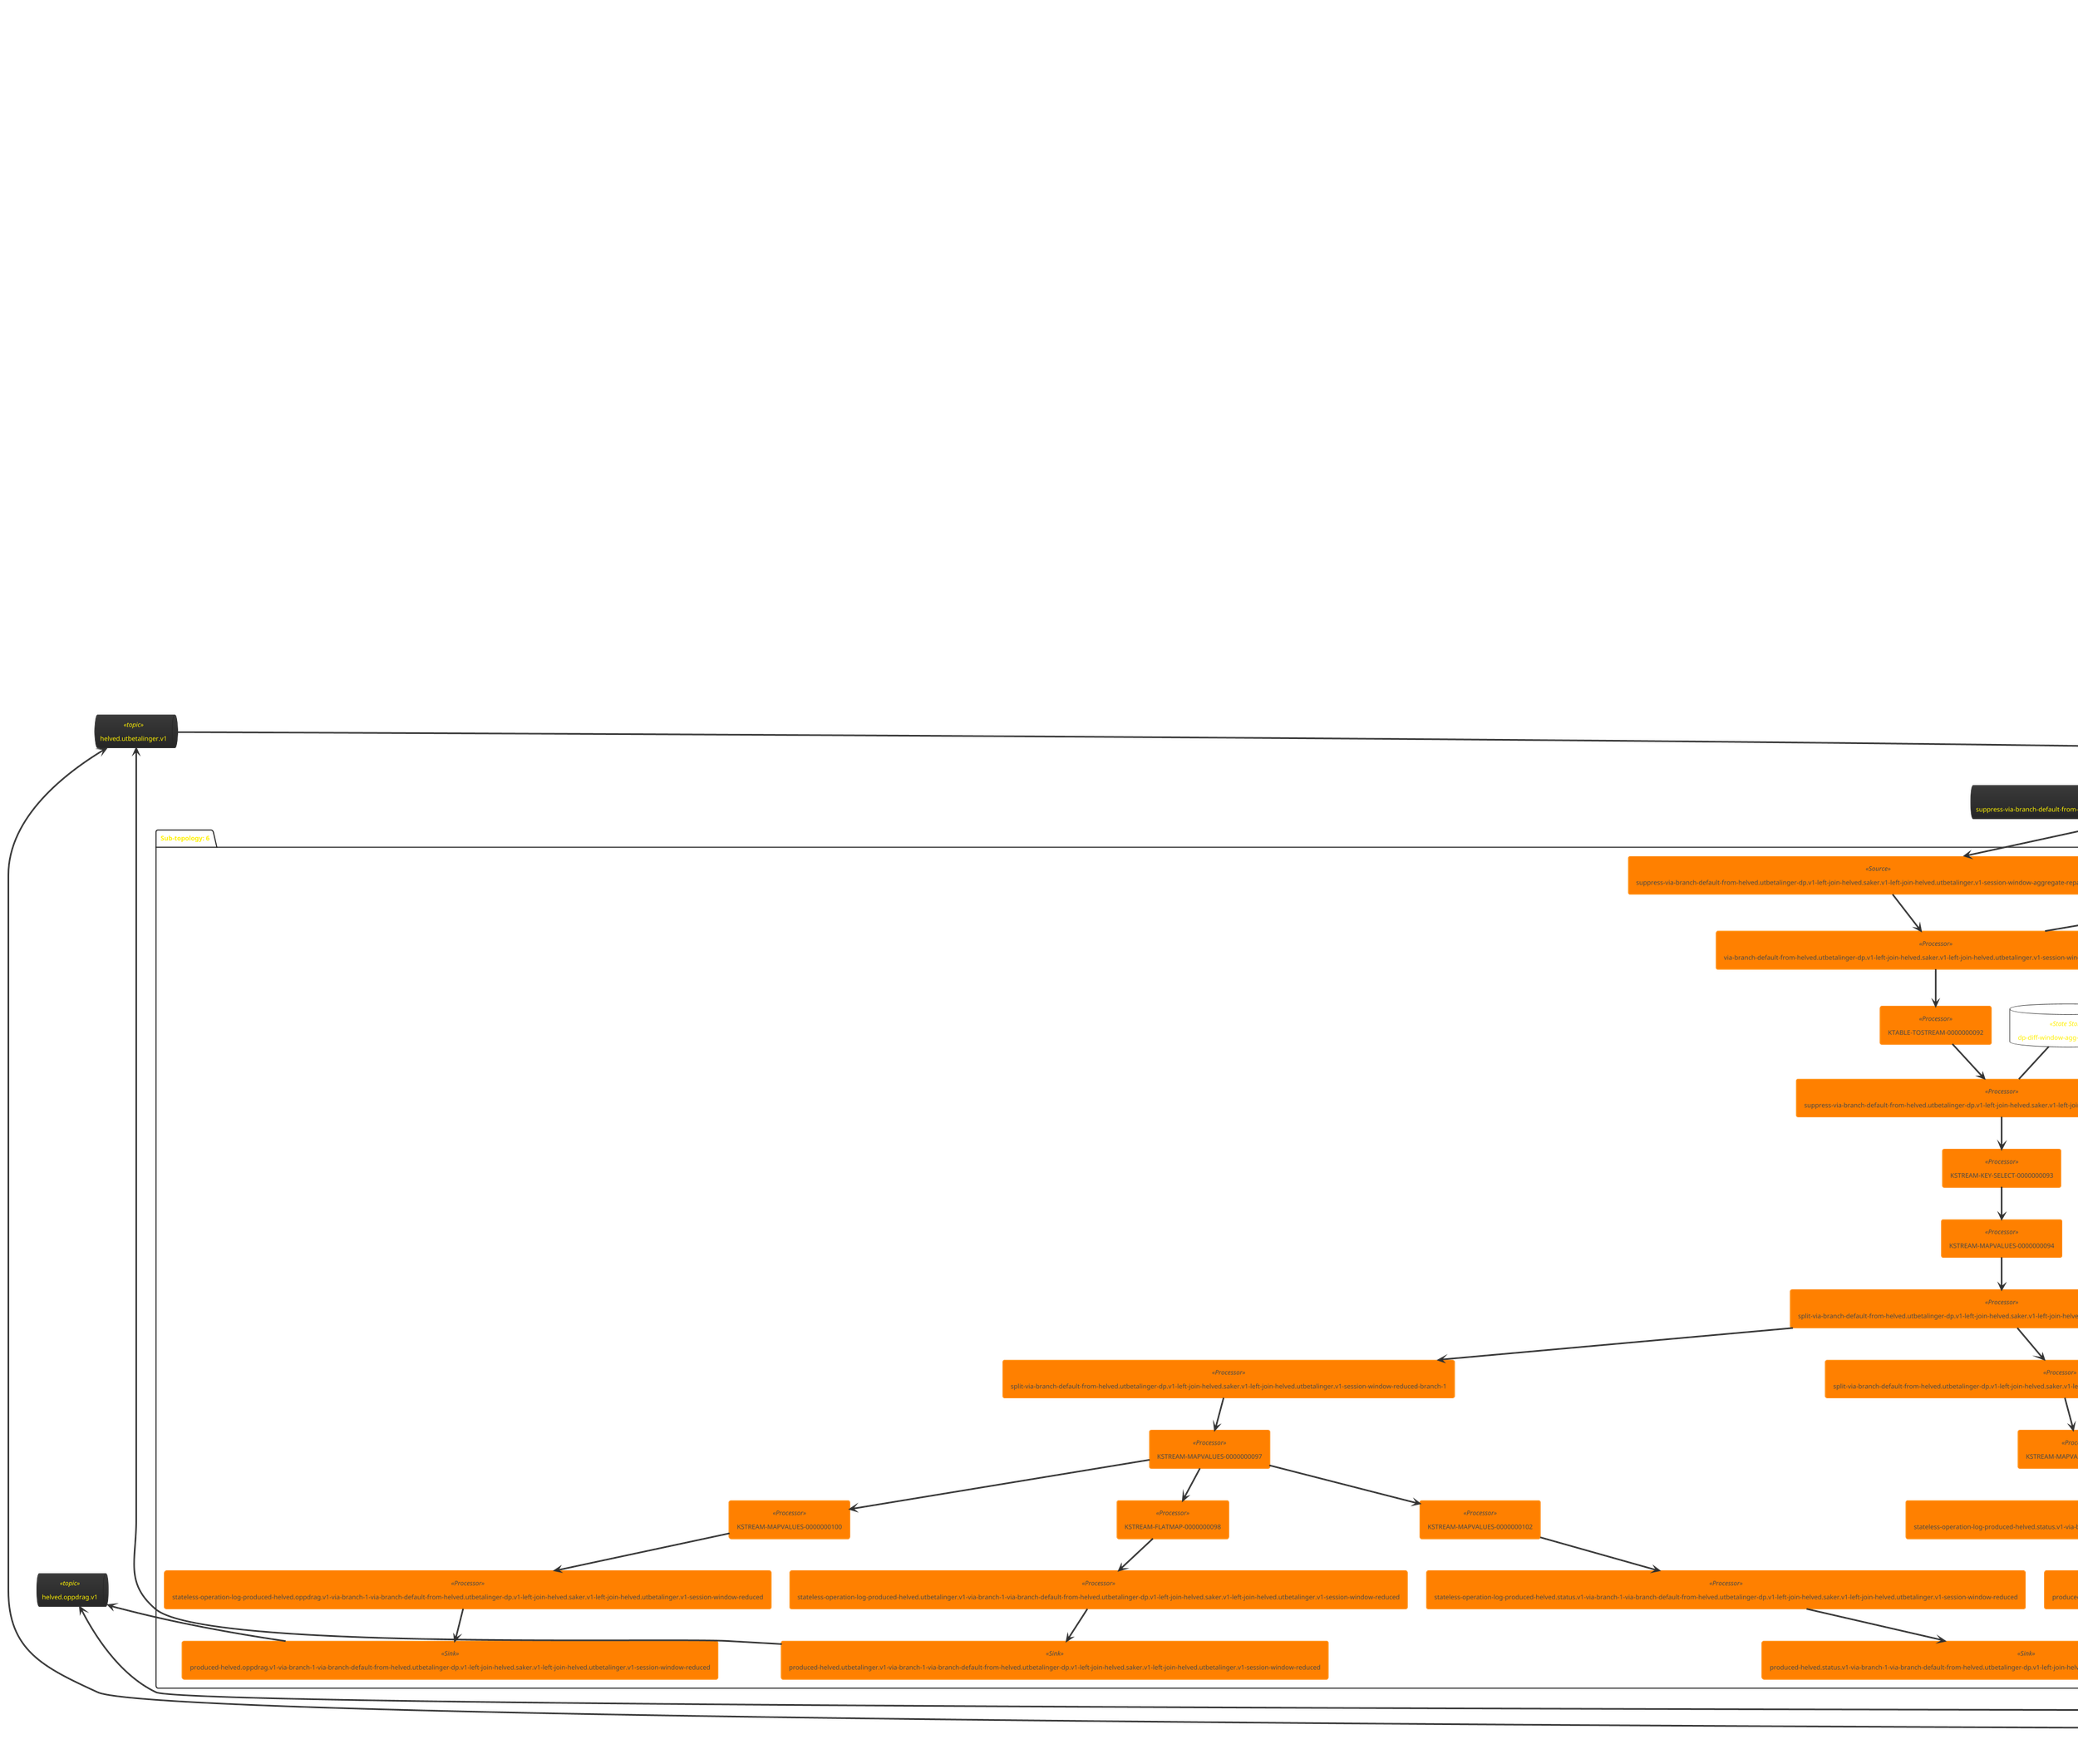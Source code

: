 @startuml
!theme black-knight
queue "consume-helved.utbetalinger.v1-state-store-groupByKey-aggregate-store-repartition" <<topic>> as consume_helved_utbetalinger_v1_state_store_groupByKey_aggregate_store_repartition
queue "helved.oppdrag.v1" <<topic>> as helved_oppdrag_v1
queue "helved.simuleringer.v1" <<topic>> as helved_simuleringer_v1
queue "helved.status.v1" <<topic>> as helved_status_v1
queue "helved.utbetalinger.v1" <<topic>> as helved_utbetalinger_v1
queue "suppress-via-branch-default-from-helved.utbetalinger-dp.v1-left-join-helved.saker.v1-left-join-helved.utbetalinger.v1-session-window-aggregate-repartition" <<topic>> as suppress_via_branch_default_from_helved_utbetalinger_dp_v1_left_join_helved_saker_v1_left_join_helved_utbetalinger_v1_session_window_aggregate_repartition
queue "from-helved.utbetalinger-aap.v1-left-join-helved.saker.v1-left-join-helved.utbetalinger.v1-repartition" <<topic>> as from_helved_utbetalinger_aap_v1_left_join_helved_saker_v1_left_join_helved_utbetalinger_v1_repartition
queue "from-helved.utbetalinger-dp.v1-left-join-helved.saker.v1-left-join-helved.utbetalinger.v1-repartition" <<topic>> as from_helved_utbetalinger_dp_v1_left_join_helved_saker_v1_left_join_helved_utbetalinger_v1_repartition
queue "helved.saker.v1" <<topic>> as helved_saker_v1
queue "from-helved.utbetalinger-aap.v1-left-join-helved.saker.v1-repartition" <<topic>> as from_helved_utbetalinger_aap_v1_left_join_helved_saker_v1_repartition
queue "from-helved.utbetalinger-dp.v1-left-join-helved.saker.v1-repartition" <<topic>> as from_helved_utbetalinger_dp_v1_left_join_helved_saker_v1_repartition
queue "from-helved.utbetalinger-aap.v1-repartition" <<topic>> as from_helved_utbetalinger_aap_v1_repartition
queue "helved.utbetalinger-aap.v1" <<topic>> as helved_utbetalinger_aap_v1
queue "from-helved.utbetalinger-dp.v1-repartition" <<topic>> as from_helved_utbetalinger_dp_v1_repartition
queue "helved.utbetalinger-dp.v1" <<topic>> as helved_utbetalinger_dp_v1
package "Sub-topology: 0" {
	database "helved.utbetalinger.v1-state-store" <<State Store>> as helved_utbetalinger_v1_state_store
	agent "from-helved.utbetalinger-aap.v1-left-join-helved.saker.v1-left-join-helved.utbetalinger.v1-repartition-source" <<Source>> as from_helved_utbetalinger_aap_v1_left_join_helved_saker_v1_left_join_helved_utbetalinger_v1_repartition_source
	agent "from-helved.utbetalinger-aap.v1-left-join-helved.saker.v1-left-join-helved.utbetalinger.v1" <<Processor>> as from_helved_utbetalinger_aap_v1_left_join_helved_saker_v1_left_join_helved_utbetalinger_v1
	agent "split-from-helved.utbetalinger-aap.v1-left-join-helved.saker.v1-left-join-helved.utbetalinger.v1" <<Processor>> as split_from_helved_utbetalinger_aap_v1_left_join_helved_saker_v1_left_join_helved_utbetalinger_v1
	agent "from-helved.utbetalinger-dp.v1-left-join-helved.saker.v1-left-join-helved.utbetalinger.v1-repartition-source" <<Source>> as from_helved_utbetalinger_dp_v1_left_join_helved_saker_v1_left_join_helved_utbetalinger_v1_repartition_source
	agent "from-helved.utbetalinger-dp.v1-left-join-helved.saker.v1-left-join-helved.utbetalinger.v1" <<Processor>> as from_helved_utbetalinger_dp_v1_left_join_helved_saker_v1_left_join_helved_utbetalinger_v1
	agent "split-from-helved.utbetalinger-dp.v1-left-join-helved.saker.v1-left-join-helved.utbetalinger.v1" <<Processor>> as split_from_helved_utbetalinger_dp_v1_left_join_helved_saker_v1_left_join_helved_utbetalinger_v1
	agent "split-from-helved.utbetalinger-aap.v1-left-join-helved.saker.v1-left-join-helved.utbetalinger.v1-branch-default" <<Processor>> as split_from_helved_utbetalinger_aap_v1_left_join_helved_saker_v1_left_join_helved_utbetalinger_v1_branch_default
	agent "KSTREAM-FILTER-0000000042" <<Processor>> as KSTREAM_FILTER_0000000042
	agent "KSTREAM-MAPVALUES-0000000043" <<Processor>> as KSTREAM_MAPVALUES_0000000043
	agent "split-via-branch-default-from-helved.utbetalinger-aap.v1-left-join-helved.saker.v1-left-join-helved.utbetalinger.v1" <<Processor>> as split_via_branch_default_from_helved_utbetalinger_aap_v1_left_join_helved_saker_v1_left_join_helved_utbetalinger_v1
	agent "split-from-helved.utbetalinger-aap.v1-left-join-helved.saker.v1-left-join-helved.utbetalinger.v1-branch-1" <<Processor>> as split_from_helved_utbetalinger_aap_v1_left_join_helved_saker_v1_left_join_helved_utbetalinger_v1_branch_1
	agent "split-from-helved.utbetalinger-dp.v1-left-join-helved.saker.v1-left-join-helved.utbetalinger.v1-branch-1" <<Processor>> as split_from_helved_utbetalinger_dp_v1_left_join_helved_saker_v1_left_join_helved_utbetalinger_v1_branch_1
	agent "KSTREAM-MAPVALUES-0000000031" <<Processor>> as KSTREAM_MAPVALUES_0000000031
	agent "KSTREAM-MAPVALUES-0000000074" <<Processor>> as KSTREAM_MAPVALUES_0000000074
	agent "split-via-branch-1-from-helved.utbetalinger-aap.v1-left-join-helved.saker.v1-left-join-helved.utbetalinger.v1" <<Processor>> as split_via_branch_1_from_helved_utbetalinger_aap_v1_left_join_helved_saker_v1_left_join_helved_utbetalinger_v1
	agent "split-via-branch-1-from-helved.utbetalinger-dp.v1-left-join-helved.saker.v1-left-join-helved.utbetalinger.v1" <<Processor>> as split_via_branch_1_from_helved_utbetalinger_dp_v1_left_join_helved_saker_v1_left_join_helved_utbetalinger_v1
	agent "split-via-branch-default-from-helved.utbetalinger-aap.v1-left-join-helved.saker.v1-left-join-helved.utbetalinger.v1-branch-1" <<Processor>> as split_via_branch_default_from_helved_utbetalinger_aap_v1_left_join_helved_saker_v1_left_join_helved_utbetalinger_v1_branch_1
	agent "KSTREAM-MAPVALUES-0000000046" <<Processor>> as KSTREAM_MAPVALUES_0000000046
	agent "consume-helved.utbetalinger.v1" <<Source>> as consume_helved_utbetalinger_v1
	agent "stateless-operation-log-consume-helved.utbetalinger.v1" <<Processor>> as stateless_operation_log_consume_helved_utbetalinger_v1
	agent "split-via-branch-1-from-helved.utbetalinger-aap.v1-left-join-helved.saker.v1-left-join-helved.utbetalinger.v1-branch-1" <<Processor>> as split_via_branch_1_from_helved_utbetalinger_aap_v1_left_join_helved_saker_v1_left_join_helved_utbetalinger_v1_branch_1
	agent "split-via-branch-1-from-helved.utbetalinger-dp.v1-left-join-helved.saker.v1-left-join-helved.utbetalinger.v1-branch-1" <<Processor>> as split_via_branch_1_from_helved_utbetalinger_dp_v1_left_join_helved_saker_v1_left_join_helved_utbetalinger_v1_branch_1
	agent "stateless-operation-log-produced-helved.utbetalinger.v1" <<Processor>> as stateless_operation_log_produced_helved_utbetalinger_v1
	agent "KSTREAM-MAPVALUES-0000000034" <<Processor>> as KSTREAM_MAPVALUES_0000000034
	agent "KSTREAM-MAPVALUES-0000000077" <<Processor>> as KSTREAM_MAPVALUES_0000000077
	agent "helved.utbetalinger.v1-to-table" <<Processor>> as helved_utbetalinger_v1_to_table
	agent "split-from-helved.utbetalinger-dp.v1-left-join-helved.saker.v1-left-join-helved.utbetalinger.v1-branch-default" <<Processor>> as split_from_helved_utbetalinger_dp_v1_left_join_helved_saker_v1_left_join_helved_utbetalinger_v1_branch_default
	agent "KSTREAM-FILTER-0000000085" <<Processor>> as KSTREAM_FILTER_0000000085
	agent "KTABLE-TOSTREAM-0000000002" <<Processor>> as KTABLE_TOSTREAM_0000000002
	agent "KSTREAM-KEY-SELECT-0000000086" <<Processor>> as KSTREAM_KEY_SELECT_0000000086
	agent "skip-helved.utbetalinger.v1-tombstoneto-stream" <<Processor>> as skip_helved_utbetalinger_v1_tombstoneto_stream
	agent "split-via-branch-1-from-helved.utbetalinger-aap.v1-left-join-helved.saker.v1-left-join-helved.utbetalinger.v1-branch-default" <<Processor>> as split_via_branch_1_from_helved_utbetalinger_aap_v1_left_join_helved_saker_v1_left_join_helved_utbetalinger_v1_branch_default
	agent "split-via-branch-1-from-helved.utbetalinger-dp.v1-left-join-helved.saker.v1-left-join-helved.utbetalinger.v1-branch-default" <<Processor>> as split_via_branch_1_from_helved_utbetalinger_dp_v1_left_join_helved_saker_v1_left_join_helved_utbetalinger_v1_branch_default
	agent "split-via-branch-default-from-helved.utbetalinger-aap.v1-left-join-helved.saker.v1-left-join-helved.utbetalinger.v1-branch-default" <<Processor>> as split_via_branch_default_from_helved_utbetalinger_aap_v1_left_join_helved_saker_v1_left_join_helved_utbetalinger_v1_branch_default
	agent "KSTREAM-KEY-SELECT-0000000004" <<Processor>> as KSTREAM_KEY_SELECT_0000000004
	agent "KSTREAM-MAPVALUES-0000000035" <<Processor>> as KSTREAM_MAPVALUES_0000000035
	agent "KSTREAM-MAPVALUES-0000000039" <<Processor>> as KSTREAM_MAPVALUES_0000000039
	agent "KSTREAM-MAPVALUES-0000000047" <<Processor>> as KSTREAM_MAPVALUES_0000000047
	agent "KSTREAM-MAPVALUES-0000000049" <<Processor>> as KSTREAM_MAPVALUES_0000000049
	agent "KSTREAM-MAPVALUES-0000000051" <<Processor>> as KSTREAM_MAPVALUES_0000000051
	agent "KSTREAM-MAPVALUES-0000000054" <<Processor>> as KSTREAM_MAPVALUES_0000000054
	agent "KSTREAM-MAPVALUES-0000000078" <<Processor>> as KSTREAM_MAPVALUES_0000000078
	agent "KSTREAM-MAPVALUES-0000000082" <<Processor>> as KSTREAM_MAPVALUES_0000000082
	agent "KSTREAM-MAPVALUES-0000000087" <<Processor>> as KSTREAM_MAPVALUES_0000000087
	agent "consume-helved.utbetalinger.v1-state-store-groupByKey-aggregate-store-repartition-filter" <<Processor>> as consume_helved_utbetalinger_v1_state_store_groupByKey_aggregate_store_repartition_filter
	agent "stateless-operation-log-produced-helved.oppdrag.v1-via-branch-1-via-branch-default-from-helved.utbetalinger-aap.v1-left-join-helved.saker.v1-left-join-helved.utbetalinger.v1" <<Processor>> as stateless_operation_log_produced_helved_oppdrag_v1_via_branch_1_via_branch_default_from_helved_utbetalinger_aap_v1_left_join_helved_saker_v1_left_join_helved_utbetalinger_v1
	agent "stateless-operation-log-produced-helved.simuleringer.v1-via-branch-1-via-branch-1-from-helved.utbetalinger-aap.v1-left-join-helved.saker.v1-left-join-helved.utbetalinger.v1" <<Processor>> as stateless_operation_log_produced_helved_simuleringer_v1_via_branch_1_via_branch_1_from_helved_utbetalinger_aap_v1_left_join_helved_saker_v1_left_join_helved_utbetalinger_v1
	agent "stateless-operation-log-produced-helved.simuleringer.v1-via-branch-1-via-branch-1-from-helved.utbetalinger-dp.v1-left-join-helved.saker.v1-left-join-helved.utbetalinger.v1" <<Processor>> as stateless_operation_log_produced_helved_simuleringer_v1_via_branch_1_via_branch_1_from_helved_utbetalinger_dp_v1_left_join_helved_saker_v1_left_join_helved_utbetalinger_v1
	agent "stateless-operation-log-produced-helved.status.v1-via-branch-1-via-branch-1-from-helved.utbetalinger-aap.v1-left-join-helved.saker.v1-left-join-helved.utbetalinger.v1" <<Processor>> as stateless_operation_log_produced_helved_status_v1_via_branch_1_via_branch_1_from_helved_utbetalinger_aap_v1_left_join_helved_saker_v1_left_join_helved_utbetalinger_v1
	agent "stateless-operation-log-produced-helved.status.v1-via-branch-1-via-branch-1-from-helved.utbetalinger-dp.v1-left-join-helved.saker.v1-left-join-helved.utbetalinger.v1" <<Processor>> as stateless_operation_log_produced_helved_status_v1_via_branch_1_via_branch_1_from_helved_utbetalinger_dp_v1_left_join_helved_saker_v1_left_join_helved_utbetalinger_v1
	agent "stateless-operation-log-produced-helved.status.v1-via-branch-1-via-branch-default-from-helved.utbetalinger-aap.v1-left-join-helved.saker.v1-left-join-helved.utbetalinger.v1" <<Processor>> as stateless_operation_log_produced_helved_status_v1_via_branch_1_via_branch_default_from_helved_utbetalinger_aap_v1_left_join_helved_saker_v1_left_join_helved_utbetalinger_v1
	agent "stateless-operation-log-produced-helved.status.v1-via-branch-default-via-branch-1-from-helved.utbetalinger-aap.v1-left-join-helved.saker.v1-left-join-helved.utbetalinger.v1" <<Processor>> as stateless_operation_log_produced_helved_status_v1_via_branch_default_via_branch_1_from_helved_utbetalinger_aap_v1_left_join_helved_saker_v1_left_join_helved_utbetalinger_v1
	agent "stateless-operation-log-produced-helved.status.v1-via-branch-default-via-branch-1-from-helved.utbetalinger-dp.v1-left-join-helved.saker.v1-left-join-helved.utbetalinger.v1" <<Processor>> as stateless_operation_log_produced_helved_status_v1_via_branch_default_via_branch_1_from_helved_utbetalinger_dp_v1_left_join_helved_saker_v1_left_join_helved_utbetalinger_v1
	agent "stateless-operation-log-produced-helved.status.v1-via-branch-default-via-branch-default-from-helved.utbetalinger-aap.v1-left-join-helved.saker.v1-left-join-helved.utbetalinger.v1" <<Processor>> as stateless_operation_log_produced_helved_status_v1_via_branch_default_via_branch_default_from_helved_utbetalinger_aap_v1_left_join_helved_saker_v1_left_join_helved_utbetalinger_v1
	agent "stateless-operation-log-produced-helved.utbetalinger.v1-via-branch-1-via-branch-default-from-helved.utbetalinger-aap.v1-left-join-helved.saker.v1-left-join-helved.utbetalinger.v1" <<Processor>> as stateless_operation_log_produced_helved_utbetalinger_v1_via_branch_1_via_branch_default_from_helved_utbetalinger_aap_v1_left_join_helved_saker_v1_left_join_helved_utbetalinger_v1
	agent "suppress-via-branch-default-from-helved.utbetalinger-dp.v1-left-join-helved.saker.v1-left-join-helved.utbetalinger.v1-session-window-aggregate-repartition-filter" <<Processor>> as suppress_via_branch_default_from_helved_utbetalinger_dp_v1_left_join_helved_saker_v1_left_join_helved_utbetalinger_v1_session_window_aggregate_repartition_filter
	agent "consume-helved.utbetalinger.v1-state-store-groupByKey-aggregate-store-repartition-sink" <<Sink>> as consume_helved_utbetalinger_v1_state_store_groupByKey_aggregate_store_repartition_sink
	agent "produced-helved.oppdrag.v1-via-branch-1-via-branch-default-from-helved.utbetalinger-aap.v1-left-join-helved.saker.v1-left-join-helved.utbetalinger.v1" <<Sink>> as produced_helved_oppdrag_v1_via_branch_1_via_branch_default_from_helved_utbetalinger_aap_v1_left_join_helved_saker_v1_left_join_helved_utbetalinger_v1
	agent "produced-helved.simuleringer.v1-via-branch-1-via-branch-1-from-helved.utbetalinger-aap.v1-left-join-helved.saker.v1-left-join-helved.utbetalinger.v1" <<Sink>> as produced_helved_simuleringer_v1_via_branch_1_via_branch_1_from_helved_utbetalinger_aap_v1_left_join_helved_saker_v1_left_join_helved_utbetalinger_v1
	agent "produced-helved.simuleringer.v1-via-branch-1-via-branch-1-from-helved.utbetalinger-dp.v1-left-join-helved.saker.v1-left-join-helved.utbetalinger.v1" <<Sink>> as produced_helved_simuleringer_v1_via_branch_1_via_branch_1_from_helved_utbetalinger_dp_v1_left_join_helved_saker_v1_left_join_helved_utbetalinger_v1
	agent "produced-helved.status.v1-via-branch-1-via-branch-1-from-helved.utbetalinger-aap.v1-left-join-helved.saker.v1-left-join-helved.utbetalinger.v1" <<Sink>> as produced_helved_status_v1_via_branch_1_via_branch_1_from_helved_utbetalinger_aap_v1_left_join_helved_saker_v1_left_join_helved_utbetalinger_v1
	agent "produced-helved.status.v1-via-branch-1-via-branch-1-from-helved.utbetalinger-dp.v1-left-join-helved.saker.v1-left-join-helved.utbetalinger.v1" <<Sink>> as produced_helved_status_v1_via_branch_1_via_branch_1_from_helved_utbetalinger_dp_v1_left_join_helved_saker_v1_left_join_helved_utbetalinger_v1
	agent "produced-helved.status.v1-via-branch-1-via-branch-default-from-helved.utbetalinger-aap.v1-left-join-helved.saker.v1-left-join-helved.utbetalinger.v1" <<Sink>> as produced_helved_status_v1_via_branch_1_via_branch_default_from_helved_utbetalinger_aap_v1_left_join_helved_saker_v1_left_join_helved_utbetalinger_v1
	agent "produced-helved.status.v1-via-branch-default-via-branch-1-from-helved.utbetalinger-aap.v1-left-join-helved.saker.v1-left-join-helved.utbetalinger.v1" <<Sink>> as produced_helved_status_v1_via_branch_default_via_branch_1_from_helved_utbetalinger_aap_v1_left_join_helved_saker_v1_left_join_helved_utbetalinger_v1
	agent "produced-helved.status.v1-via-branch-default-via-branch-1-from-helved.utbetalinger-dp.v1-left-join-helved.saker.v1-left-join-helved.utbetalinger.v1" <<Sink>> as produced_helved_status_v1_via_branch_default_via_branch_1_from_helved_utbetalinger_dp_v1_left_join_helved_saker_v1_left_join_helved_utbetalinger_v1
	agent "produced-helved.status.v1-via-branch-default-via-branch-default-from-helved.utbetalinger-aap.v1-left-join-helved.saker.v1-left-join-helved.utbetalinger.v1" <<Sink>> as produced_helved_status_v1_via_branch_default_via_branch_default_from_helved_utbetalinger_aap_v1_left_join_helved_saker_v1_left_join_helved_utbetalinger_v1
	agent "produced-helved.utbetalinger.v1-via-branch-1-via-branch-default-from-helved.utbetalinger-aap.v1-left-join-helved.saker.v1-left-join-helved.utbetalinger.v1" <<Sink>> as produced_helved_utbetalinger_v1_via_branch_1_via_branch_default_from_helved_utbetalinger_aap_v1_left_join_helved_saker_v1_left_join_helved_utbetalinger_v1
	agent "suppress-via-branch-default-from-helved.utbetalinger-dp.v1-left-join-helved.saker.v1-left-join-helved.utbetalinger.v1-session-window-aggregate-repartition-sink" <<Sink>> as suppress_via_branch_default_from_helved_utbetalinger_dp_v1_left_join_helved_saker_v1_left_join_helved_utbetalinger_v1_session_window_aggregate_repartition_sink
	from_helved_utbetalinger_aap_v1_left_join_helved_saker_v1_left_join_helved_utbetalinger_v1_repartition --> from_helved_utbetalinger_aap_v1_left_join_helved_saker_v1_left_join_helved_utbetalinger_v1_repartition_source
	helved_utbetalinger_v1_state_store -- from_helved_utbetalinger_aap_v1_left_join_helved_saker_v1_left_join_helved_utbetalinger_v1
	from_helved_utbetalinger_dp_v1_left_join_helved_saker_v1_left_join_helved_utbetalinger_v1_repartition --> from_helved_utbetalinger_dp_v1_left_join_helved_saker_v1_left_join_helved_utbetalinger_v1_repartition_source
	helved_utbetalinger_v1_state_store -- from_helved_utbetalinger_dp_v1_left_join_helved_saker_v1_left_join_helved_utbetalinger_v1
	helved_utbetalinger_v1 --> consume_helved_utbetalinger_v1
	helved_utbetalinger_v1_state_store -- helved_utbetalinger_v1_to_table
	consume_helved_utbetalinger_v1_state_store_groupByKey_aggregate_store_repartition <-- consume_helved_utbetalinger_v1_state_store_groupByKey_aggregate_store_repartition_sink
	helved_oppdrag_v1 <-- produced_helved_oppdrag_v1_via_branch_1_via_branch_default_from_helved_utbetalinger_aap_v1_left_join_helved_saker_v1_left_join_helved_utbetalinger_v1
	helved_simuleringer_v1 <-- produced_helved_simuleringer_v1_via_branch_1_via_branch_1_from_helved_utbetalinger_aap_v1_left_join_helved_saker_v1_left_join_helved_utbetalinger_v1
	helved_simuleringer_v1 <-- produced_helved_simuleringer_v1_via_branch_1_via_branch_1_from_helved_utbetalinger_dp_v1_left_join_helved_saker_v1_left_join_helved_utbetalinger_v1
	helved_status_v1 <-- produced_helved_status_v1_via_branch_1_via_branch_1_from_helved_utbetalinger_aap_v1_left_join_helved_saker_v1_left_join_helved_utbetalinger_v1
	helved_status_v1 <-- produced_helved_status_v1_via_branch_1_via_branch_1_from_helved_utbetalinger_dp_v1_left_join_helved_saker_v1_left_join_helved_utbetalinger_v1
	helved_status_v1 <-- produced_helved_status_v1_via_branch_1_via_branch_default_from_helved_utbetalinger_aap_v1_left_join_helved_saker_v1_left_join_helved_utbetalinger_v1
	helved_status_v1 <-- produced_helved_status_v1_via_branch_default_via_branch_1_from_helved_utbetalinger_aap_v1_left_join_helved_saker_v1_left_join_helved_utbetalinger_v1
	helved_status_v1 <-- produced_helved_status_v1_via_branch_default_via_branch_1_from_helved_utbetalinger_dp_v1_left_join_helved_saker_v1_left_join_helved_utbetalinger_v1
	helved_status_v1 <-- produced_helved_status_v1_via_branch_default_via_branch_default_from_helved_utbetalinger_aap_v1_left_join_helved_saker_v1_left_join_helved_utbetalinger_v1
	helved_utbetalinger_v1 <-- produced_helved_utbetalinger_v1_via_branch_1_via_branch_default_from_helved_utbetalinger_aap_v1_left_join_helved_saker_v1_left_join_helved_utbetalinger_v1
	suppress_via_branch_default_from_helved_utbetalinger_dp_v1_left_join_helved_saker_v1_left_join_helved_utbetalinger_v1_session_window_aggregate_repartition <-- suppress_via_branch_default_from_helved_utbetalinger_dp_v1_left_join_helved_saker_v1_left_join_helved_utbetalinger_v1_session_window_aggregate_repartition_sink
	from_helved_utbetalinger_aap_v1_left_join_helved_saker_v1_left_join_helved_utbetalinger_v1_repartition_source --> from_helved_utbetalinger_aap_v1_left_join_helved_saker_v1_left_join_helved_utbetalinger_v1
	from_helved_utbetalinger_aap_v1_left_join_helved_saker_v1_left_join_helved_utbetalinger_v1 --> split_from_helved_utbetalinger_aap_v1_left_join_helved_saker_v1_left_join_helved_utbetalinger_v1
	split_from_helved_utbetalinger_aap_v1_left_join_helved_saker_v1_left_join_helved_utbetalinger_v1 --> split_from_helved_utbetalinger_aap_v1_left_join_helved_saker_v1_left_join_helved_utbetalinger_v1_branch_1
	split_from_helved_utbetalinger_aap_v1_left_join_helved_saker_v1_left_join_helved_utbetalinger_v1 --> split_from_helved_utbetalinger_aap_v1_left_join_helved_saker_v1_left_join_helved_utbetalinger_v1_branch_default
	from_helved_utbetalinger_dp_v1_left_join_helved_saker_v1_left_join_helved_utbetalinger_v1_repartition_source --> from_helved_utbetalinger_dp_v1_left_join_helved_saker_v1_left_join_helved_utbetalinger_v1
	from_helved_utbetalinger_dp_v1_left_join_helved_saker_v1_left_join_helved_utbetalinger_v1 --> split_from_helved_utbetalinger_dp_v1_left_join_helved_saker_v1_left_join_helved_utbetalinger_v1
	split_from_helved_utbetalinger_dp_v1_left_join_helved_saker_v1_left_join_helved_utbetalinger_v1 --> split_from_helved_utbetalinger_dp_v1_left_join_helved_saker_v1_left_join_helved_utbetalinger_v1_branch_1
	split_from_helved_utbetalinger_dp_v1_left_join_helved_saker_v1_left_join_helved_utbetalinger_v1 --> split_from_helved_utbetalinger_dp_v1_left_join_helved_saker_v1_left_join_helved_utbetalinger_v1_branch_default
	split_from_helved_utbetalinger_aap_v1_left_join_helved_saker_v1_left_join_helved_utbetalinger_v1_branch_default --> KSTREAM_FILTER_0000000042
	KSTREAM_FILTER_0000000042 --> KSTREAM_MAPVALUES_0000000043
	KSTREAM_MAPVALUES_0000000043 --> split_via_branch_default_from_helved_utbetalinger_aap_v1_left_join_helved_saker_v1_left_join_helved_utbetalinger_v1
	split_via_branch_default_from_helved_utbetalinger_aap_v1_left_join_helved_saker_v1_left_join_helved_utbetalinger_v1 --> split_via_branch_default_from_helved_utbetalinger_aap_v1_left_join_helved_saker_v1_left_join_helved_utbetalinger_v1_branch_1
	split_via_branch_default_from_helved_utbetalinger_aap_v1_left_join_helved_saker_v1_left_join_helved_utbetalinger_v1 --> split_via_branch_default_from_helved_utbetalinger_aap_v1_left_join_helved_saker_v1_left_join_helved_utbetalinger_v1_branch_default
	split_from_helved_utbetalinger_aap_v1_left_join_helved_saker_v1_left_join_helved_utbetalinger_v1_branch_1 --> KSTREAM_MAPVALUES_0000000031
	split_from_helved_utbetalinger_dp_v1_left_join_helved_saker_v1_left_join_helved_utbetalinger_v1_branch_1 --> KSTREAM_MAPVALUES_0000000074
	KSTREAM_MAPVALUES_0000000031 --> split_via_branch_1_from_helved_utbetalinger_aap_v1_left_join_helved_saker_v1_left_join_helved_utbetalinger_v1
	KSTREAM_MAPVALUES_0000000074 --> split_via_branch_1_from_helved_utbetalinger_dp_v1_left_join_helved_saker_v1_left_join_helved_utbetalinger_v1
	split_via_branch_1_from_helved_utbetalinger_aap_v1_left_join_helved_saker_v1_left_join_helved_utbetalinger_v1 --> split_via_branch_1_from_helved_utbetalinger_aap_v1_left_join_helved_saker_v1_left_join_helved_utbetalinger_v1_branch_1
	split_via_branch_1_from_helved_utbetalinger_aap_v1_left_join_helved_saker_v1_left_join_helved_utbetalinger_v1 --> split_via_branch_1_from_helved_utbetalinger_aap_v1_left_join_helved_saker_v1_left_join_helved_utbetalinger_v1_branch_default
	split_via_branch_1_from_helved_utbetalinger_dp_v1_left_join_helved_saker_v1_left_join_helved_utbetalinger_v1 --> split_via_branch_1_from_helved_utbetalinger_dp_v1_left_join_helved_saker_v1_left_join_helved_utbetalinger_v1_branch_1
	split_via_branch_1_from_helved_utbetalinger_dp_v1_left_join_helved_saker_v1_left_join_helved_utbetalinger_v1 --> split_via_branch_1_from_helved_utbetalinger_dp_v1_left_join_helved_saker_v1_left_join_helved_utbetalinger_v1_branch_default
	split_via_branch_default_from_helved_utbetalinger_aap_v1_left_join_helved_saker_v1_left_join_helved_utbetalinger_v1_branch_1 --> KSTREAM_MAPVALUES_0000000046
	KSTREAM_MAPVALUES_0000000046 --> KSTREAM_MAPVALUES_0000000047
	KSTREAM_MAPVALUES_0000000046 --> KSTREAM_MAPVALUES_0000000049
	KSTREAM_MAPVALUES_0000000046 --> KSTREAM_MAPVALUES_0000000051
	consume_helved_utbetalinger_v1 --> stateless_operation_log_consume_helved_utbetalinger_v1
	stateless_operation_log_consume_helved_utbetalinger_v1 --> stateless_operation_log_produced_helved_utbetalinger_v1
	split_via_branch_1_from_helved_utbetalinger_aap_v1_left_join_helved_saker_v1_left_join_helved_utbetalinger_v1_branch_1 --> KSTREAM_MAPVALUES_0000000034
	split_via_branch_1_from_helved_utbetalinger_dp_v1_left_join_helved_saker_v1_left_join_helved_utbetalinger_v1_branch_1 --> KSTREAM_MAPVALUES_0000000077
	stateless_operation_log_produced_helved_utbetalinger_v1 --> helved_utbetalinger_v1_to_table
	KSTREAM_MAPVALUES_0000000034 --> KSTREAM_MAPVALUES_0000000035
	KSTREAM_MAPVALUES_0000000034 --> stateless_operation_log_produced_helved_simuleringer_v1_via_branch_1_via_branch_1_from_helved_utbetalinger_aap_v1_left_join_helved_saker_v1_left_join_helved_utbetalinger_v1
	KSTREAM_MAPVALUES_0000000077 --> stateless_operation_log_produced_helved_simuleringer_v1_via_branch_1_via_branch_1_from_helved_utbetalinger_dp_v1_left_join_helved_saker_v1_left_join_helved_utbetalinger_v1
	KSTREAM_MAPVALUES_0000000077 --> KSTREAM_MAPVALUES_0000000078
	helved_utbetalinger_v1_to_table --> KTABLE_TOSTREAM_0000000002
	split_from_helved_utbetalinger_dp_v1_left_join_helved_saker_v1_left_join_helved_utbetalinger_v1_branch_default --> KSTREAM_FILTER_0000000085
	KSTREAM_FILTER_0000000085 --> KSTREAM_KEY_SELECT_0000000086
	KTABLE_TOSTREAM_0000000002 --> skip_helved_utbetalinger_v1_tombstoneto_stream
	KSTREAM_KEY_SELECT_0000000086 --> KSTREAM_MAPVALUES_0000000087
	skip_helved_utbetalinger_v1_tombstoneto_stream --> KSTREAM_KEY_SELECT_0000000004
	split_via_branch_1_from_helved_utbetalinger_aap_v1_left_join_helved_saker_v1_left_join_helved_utbetalinger_v1_branch_default --> KSTREAM_MAPVALUES_0000000039
	split_via_branch_1_from_helved_utbetalinger_dp_v1_left_join_helved_saker_v1_left_join_helved_utbetalinger_v1_branch_default --> KSTREAM_MAPVALUES_0000000082
	split_via_branch_default_from_helved_utbetalinger_aap_v1_left_join_helved_saker_v1_left_join_helved_utbetalinger_v1_branch_default --> KSTREAM_MAPVALUES_0000000054
	KSTREAM_KEY_SELECT_0000000004 --> consume_helved_utbetalinger_v1_state_store_groupByKey_aggregate_store_repartition_filter
	KSTREAM_MAPVALUES_0000000035 --> stateless_operation_log_produced_helved_status_v1_via_branch_1_via_branch_1_from_helved_utbetalinger_aap_v1_left_join_helved_saker_v1_left_join_helved_utbetalinger_v1
	KSTREAM_MAPVALUES_0000000039 --> stateless_operation_log_produced_helved_status_v1_via_branch_default_via_branch_1_from_helved_utbetalinger_aap_v1_left_join_helved_saker_v1_left_join_helved_utbetalinger_v1
	KSTREAM_MAPVALUES_0000000047 --> stateless_operation_log_produced_helved_utbetalinger_v1_via_branch_1_via_branch_default_from_helved_utbetalinger_aap_v1_left_join_helved_saker_v1_left_join_helved_utbetalinger_v1
	KSTREAM_MAPVALUES_0000000049 --> stateless_operation_log_produced_helved_oppdrag_v1_via_branch_1_via_branch_default_from_helved_utbetalinger_aap_v1_left_join_helved_saker_v1_left_join_helved_utbetalinger_v1
	KSTREAM_MAPVALUES_0000000051 --> stateless_operation_log_produced_helved_status_v1_via_branch_1_via_branch_default_from_helved_utbetalinger_aap_v1_left_join_helved_saker_v1_left_join_helved_utbetalinger_v1
	KSTREAM_MAPVALUES_0000000054 --> stateless_operation_log_produced_helved_status_v1_via_branch_default_via_branch_default_from_helved_utbetalinger_aap_v1_left_join_helved_saker_v1_left_join_helved_utbetalinger_v1
	KSTREAM_MAPVALUES_0000000078 --> stateless_operation_log_produced_helved_status_v1_via_branch_1_via_branch_1_from_helved_utbetalinger_dp_v1_left_join_helved_saker_v1_left_join_helved_utbetalinger_v1
	KSTREAM_MAPVALUES_0000000082 --> stateless_operation_log_produced_helved_status_v1_via_branch_default_via_branch_1_from_helved_utbetalinger_dp_v1_left_join_helved_saker_v1_left_join_helved_utbetalinger_v1
	KSTREAM_MAPVALUES_0000000087 --> suppress_via_branch_default_from_helved_utbetalinger_dp_v1_left_join_helved_saker_v1_left_join_helved_utbetalinger_v1_session_window_aggregate_repartition_filter
	consume_helved_utbetalinger_v1_state_store_groupByKey_aggregate_store_repartition_filter --> consume_helved_utbetalinger_v1_state_store_groupByKey_aggregate_store_repartition_sink
	stateless_operation_log_produced_helved_oppdrag_v1_via_branch_1_via_branch_default_from_helved_utbetalinger_aap_v1_left_join_helved_saker_v1_left_join_helved_utbetalinger_v1 --> produced_helved_oppdrag_v1_via_branch_1_via_branch_default_from_helved_utbetalinger_aap_v1_left_join_helved_saker_v1_left_join_helved_utbetalinger_v1
	stateless_operation_log_produced_helved_simuleringer_v1_via_branch_1_via_branch_1_from_helved_utbetalinger_aap_v1_left_join_helved_saker_v1_left_join_helved_utbetalinger_v1 --> produced_helved_simuleringer_v1_via_branch_1_via_branch_1_from_helved_utbetalinger_aap_v1_left_join_helved_saker_v1_left_join_helved_utbetalinger_v1
	stateless_operation_log_produced_helved_simuleringer_v1_via_branch_1_via_branch_1_from_helved_utbetalinger_dp_v1_left_join_helved_saker_v1_left_join_helved_utbetalinger_v1 --> produced_helved_simuleringer_v1_via_branch_1_via_branch_1_from_helved_utbetalinger_dp_v1_left_join_helved_saker_v1_left_join_helved_utbetalinger_v1
	stateless_operation_log_produced_helved_status_v1_via_branch_1_via_branch_1_from_helved_utbetalinger_aap_v1_left_join_helved_saker_v1_left_join_helved_utbetalinger_v1 --> produced_helved_status_v1_via_branch_1_via_branch_1_from_helved_utbetalinger_aap_v1_left_join_helved_saker_v1_left_join_helved_utbetalinger_v1
	stateless_operation_log_produced_helved_status_v1_via_branch_1_via_branch_1_from_helved_utbetalinger_dp_v1_left_join_helved_saker_v1_left_join_helved_utbetalinger_v1 --> produced_helved_status_v1_via_branch_1_via_branch_1_from_helved_utbetalinger_dp_v1_left_join_helved_saker_v1_left_join_helved_utbetalinger_v1
	stateless_operation_log_produced_helved_status_v1_via_branch_1_via_branch_default_from_helved_utbetalinger_aap_v1_left_join_helved_saker_v1_left_join_helved_utbetalinger_v1 --> produced_helved_status_v1_via_branch_1_via_branch_default_from_helved_utbetalinger_aap_v1_left_join_helved_saker_v1_left_join_helved_utbetalinger_v1
	stateless_operation_log_produced_helved_status_v1_via_branch_default_via_branch_1_from_helved_utbetalinger_aap_v1_left_join_helved_saker_v1_left_join_helved_utbetalinger_v1 --> produced_helved_status_v1_via_branch_default_via_branch_1_from_helved_utbetalinger_aap_v1_left_join_helved_saker_v1_left_join_helved_utbetalinger_v1
	stateless_operation_log_produced_helved_status_v1_via_branch_default_via_branch_1_from_helved_utbetalinger_dp_v1_left_join_helved_saker_v1_left_join_helved_utbetalinger_v1 --> produced_helved_status_v1_via_branch_default_via_branch_1_from_helved_utbetalinger_dp_v1_left_join_helved_saker_v1_left_join_helved_utbetalinger_v1
	stateless_operation_log_produced_helved_status_v1_via_branch_default_via_branch_default_from_helved_utbetalinger_aap_v1_left_join_helved_saker_v1_left_join_helved_utbetalinger_v1 --> produced_helved_status_v1_via_branch_default_via_branch_default_from_helved_utbetalinger_aap_v1_left_join_helved_saker_v1_left_join_helved_utbetalinger_v1
	stateless_operation_log_produced_helved_utbetalinger_v1_via_branch_1_via_branch_default_from_helved_utbetalinger_aap_v1_left_join_helved_saker_v1_left_join_helved_utbetalinger_v1 --> produced_helved_utbetalinger_v1_via_branch_1_via_branch_default_from_helved_utbetalinger_aap_v1_left_join_helved_saker_v1_left_join_helved_utbetalinger_v1
	suppress_via_branch_default_from_helved_utbetalinger_dp_v1_left_join_helved_saker_v1_left_join_helved_utbetalinger_v1_session_window_aggregate_repartition_filter --> suppress_via_branch_default_from_helved_utbetalinger_dp_v1_left_join_helved_saker_v1_left_join_helved_utbetalinger_v1_session_window_aggregate_repartition_sink
}
package "Sub-topology: 1" {
	database "consume-helved.utbetalinger.v1-state-store-groupByKey-aggregate-store" <<State Store>> as consume_helved_utbetalinger_v1_state_store_groupByKey_aggregate_store
	agent "consume-helved.utbetalinger.v1-state-store-groupByKey-aggregate-store-repartition-source" <<Source>> as consume_helved_utbetalinger_v1_state_store_groupByKey_aggregate_store_repartition_source
	agent "from-helved.utbetalinger-aap.v1-left-join-helved.saker.v1-repartition-source" <<Source>> as from_helved_utbetalinger_aap_v1_left_join_helved_saker_v1_repartition_source
	agent "KSTREAM-AGGREGATE-0000000005" <<Processor>> as KSTREAM_AGGREGATE_0000000005
	agent "from-helved.utbetalinger-aap.v1-left-join-helved.saker.v1" <<Processor>> as from_helved_utbetalinger_aap_v1_left_join_helved_saker_v1
	agent "from-helved.utbetalinger-dp.v1-left-join-helved.saker.v1-repartition-source" <<Source>> as from_helved_utbetalinger_dp_v1_left_join_helved_saker_v1_repartition_source
	agent "KSTREAM-MAPVALUES-0000000023" <<Processor>> as KSTREAM_MAPVALUES_0000000023
	agent "KTABLE-TOSTREAM-0000000009" <<Processor>> as KTABLE_TOSTREAM_0000000009
	agent "from-helved.utbetalinger-dp.v1-left-join-helved.saker.v1" <<Processor>> as from_helved_utbetalinger_dp_v1_left_join_helved_saker_v1
	agent "KSTREAM-FLATMAP-0000000067" <<Processor>> as KSTREAM_FLATMAP_0000000067
	agent "KSTREAM-KEY-SELECT-0000000024" <<Processor>> as KSTREAM_KEY_SELECT_0000000024
	agent "skip-helved.saker.v1-tombstoneto-stream" <<Processor>> as skip_helved_saker_v1_tombstoneto_stream
	agent "from-helved.utbetalinger-aap.v1-left-join-helved.saker.v1-left-join-helved.utbetalinger.v1-repartition-filter" <<Processor>> as from_helved_utbetalinger_aap_v1_left_join_helved_saker_v1_left_join_helved_utbetalinger_v1_repartition_filter
	agent "from-helved.utbetalinger-dp.v1-left-join-helved.saker.v1-left-join-helved.utbetalinger.v1-repartition-filter" <<Processor>> as from_helved_utbetalinger_dp_v1_left_join_helved_saker_v1_left_join_helved_utbetalinger_v1_repartition_filter
	agent "stateless-operation-log-produced-helved.saker.v1-consume-helved.saker.v1-state-store" <<Processor>> as stateless_operation_log_produced_helved_saker_v1_consume_helved_saker_v1_state_store
	agent "from-helved.utbetalinger-aap.v1-left-join-helved.saker.v1-left-join-helved.utbetalinger.v1-repartition-sink" <<Sink>> as from_helved_utbetalinger_aap_v1_left_join_helved_saker_v1_left_join_helved_utbetalinger_v1_repartition_sink
	agent "from-helved.utbetalinger-dp.v1-left-join-helved.saker.v1-left-join-helved.utbetalinger.v1-repartition-sink" <<Sink>> as from_helved_utbetalinger_dp_v1_left_join_helved_saker_v1_left_join_helved_utbetalinger_v1_repartition_sink
	agent "produced-helved.saker.v1-consume-helved.saker.v1-state-store" <<Sink>> as produced_helved_saker_v1_consume_helved_saker_v1_state_store
	consume_helved_utbetalinger_v1_state_store_groupByKey_aggregate_store_repartition --> consume_helved_utbetalinger_v1_state_store_groupByKey_aggregate_store_repartition_source
	from_helved_utbetalinger_aap_v1_left_join_helved_saker_v1_repartition --> from_helved_utbetalinger_aap_v1_left_join_helved_saker_v1_repartition_source
	consume_helved_utbetalinger_v1_state_store_groupByKey_aggregate_store -- KSTREAM_AGGREGATE_0000000005
	consume_helved_utbetalinger_v1_state_store_groupByKey_aggregate_store -- from_helved_utbetalinger_aap_v1_left_join_helved_saker_v1
	from_helved_utbetalinger_dp_v1_left_join_helved_saker_v1_repartition --> from_helved_utbetalinger_dp_v1_left_join_helved_saker_v1_repartition_source
	consume_helved_utbetalinger_v1_state_store_groupByKey_aggregate_store -- from_helved_utbetalinger_dp_v1_left_join_helved_saker_v1
	from_helved_utbetalinger_aap_v1_left_join_helved_saker_v1_left_join_helved_utbetalinger_v1_repartition <-- from_helved_utbetalinger_aap_v1_left_join_helved_saker_v1_left_join_helved_utbetalinger_v1_repartition_sink
	from_helved_utbetalinger_dp_v1_left_join_helved_saker_v1_left_join_helved_utbetalinger_v1_repartition <-- from_helved_utbetalinger_dp_v1_left_join_helved_saker_v1_left_join_helved_utbetalinger_v1_repartition_sink
	helved_saker_v1 <-- produced_helved_saker_v1_consume_helved_saker_v1_state_store
	consume_helved_utbetalinger_v1_state_store_groupByKey_aggregate_store_repartition_source --> KSTREAM_AGGREGATE_0000000005
	from_helved_utbetalinger_aap_v1_left_join_helved_saker_v1_repartition_source --> from_helved_utbetalinger_aap_v1_left_join_helved_saker_v1
	KSTREAM_AGGREGATE_0000000005 --> KTABLE_TOSTREAM_0000000009
	from_helved_utbetalinger_aap_v1_left_join_helved_saker_v1 --> KSTREAM_MAPVALUES_0000000023
	from_helved_utbetalinger_dp_v1_left_join_helved_saker_v1_repartition_source --> from_helved_utbetalinger_dp_v1_left_join_helved_saker_v1
	KSTREAM_MAPVALUES_0000000023 --> KSTREAM_KEY_SELECT_0000000024
	KTABLE_TOSTREAM_0000000009 --> skip_helved_saker_v1_tombstoneto_stream
	from_helved_utbetalinger_dp_v1_left_join_helved_saker_v1 --> KSTREAM_FLATMAP_0000000067
	KSTREAM_FLATMAP_0000000067 --> from_helved_utbetalinger_dp_v1_left_join_helved_saker_v1_left_join_helved_utbetalinger_v1_repartition_filter
	KSTREAM_KEY_SELECT_0000000024 --> from_helved_utbetalinger_aap_v1_left_join_helved_saker_v1_left_join_helved_utbetalinger_v1_repartition_filter
	skip_helved_saker_v1_tombstoneto_stream --> stateless_operation_log_produced_helved_saker_v1_consume_helved_saker_v1_state_store
	from_helved_utbetalinger_aap_v1_left_join_helved_saker_v1_left_join_helved_utbetalinger_v1_repartition_filter --> from_helved_utbetalinger_aap_v1_left_join_helved_saker_v1_left_join_helved_utbetalinger_v1_repartition_sink
	from_helved_utbetalinger_dp_v1_left_join_helved_saker_v1_left_join_helved_utbetalinger_v1_repartition_filter --> from_helved_utbetalinger_dp_v1_left_join_helved_saker_v1_left_join_helved_utbetalinger_v1_repartition_sink
	stateless_operation_log_produced_helved_saker_v1_consume_helved_saker_v1_state_store --> produced_helved_saker_v1_consume_helved_saker_v1_state_store
}
package "Sub-topology: 2" {
	agent "consume-helved.utbetalinger-aap.v1" <<Source>> as consume_helved_utbetalinger_aap_v1
	agent "stateless-operation-log-consume-helved.utbetalinger-aap.v1" <<Processor>> as stateless_operation_log_consume_helved_utbetalinger_aap_v1
	agent "skip-helved.utbetalinger-aap.v1-tombstone" <<Processor>> as skip_helved_utbetalinger_aap_v1_tombstone
	agent "from-helved.utbetalinger-aap.v1-repartition-filter" <<Processor>> as from_helved_utbetalinger_aap_v1_repartition_filter
	agent "from-helved.utbetalinger-aap.v1-repartition-sink" <<Sink>> as from_helved_utbetalinger_aap_v1_repartition_sink
	helved_utbetalinger_aap_v1 --> consume_helved_utbetalinger_aap_v1
	from_helved_utbetalinger_aap_v1_repartition <-- from_helved_utbetalinger_aap_v1_repartition_sink
	consume_helved_utbetalinger_aap_v1 --> stateless_operation_log_consume_helved_utbetalinger_aap_v1
	stateless_operation_log_consume_helved_utbetalinger_aap_v1 --> skip_helved_utbetalinger_aap_v1_tombstone
	skip_helved_utbetalinger_aap_v1_tombstone --> from_helved_utbetalinger_aap_v1_repartition_filter
	from_helved_utbetalinger_aap_v1_repartition_filter --> from_helved_utbetalinger_aap_v1_repartition_sink
}
package "Sub-topology: 3" {
	agent "from-helved.utbetalinger-aap.v1-repartition-source" <<Source>> as from_helved_utbetalinger_aap_v1_repartition_source
	agent "KSTREAM-MAPVALUES-0000000017" <<Processor>> as KSTREAM_MAPVALUES_0000000017
	agent "KSTREAM-KEY-SELECT-0000000018" <<Processor>> as KSTREAM_KEY_SELECT_0000000018
	agent "from-helved.utbetalinger-aap.v1-left-join-helved.saker.v1-repartition-filter" <<Processor>> as from_helved_utbetalinger_aap_v1_left_join_helved_saker_v1_repartition_filter
	agent "from-helved.utbetalinger-aap.v1-left-join-helved.saker.v1-repartition-sink" <<Sink>> as from_helved_utbetalinger_aap_v1_left_join_helved_saker_v1_repartition_sink
	from_helved_utbetalinger_aap_v1_repartition --> from_helved_utbetalinger_aap_v1_repartition_source
	from_helved_utbetalinger_aap_v1_left_join_helved_saker_v1_repartition <-- from_helved_utbetalinger_aap_v1_left_join_helved_saker_v1_repartition_sink
	from_helved_utbetalinger_aap_v1_repartition_source --> KSTREAM_MAPVALUES_0000000017
	KSTREAM_MAPVALUES_0000000017 --> KSTREAM_KEY_SELECT_0000000018
	KSTREAM_KEY_SELECT_0000000018 --> from_helved_utbetalinger_aap_v1_left_join_helved_saker_v1_repartition_filter
	from_helved_utbetalinger_aap_v1_left_join_helved_saker_v1_repartition_filter --> from_helved_utbetalinger_aap_v1_left_join_helved_saker_v1_repartition_sink
}
package "Sub-topology: 4" {
	agent "consume-helved.utbetalinger-dp.v1" <<Source>> as consume_helved_utbetalinger_dp_v1
	agent "stateless-operation-log-consume-helved.utbetalinger-dp.v1" <<Processor>> as stateless_operation_log_consume_helved_utbetalinger_dp_v1
	agent "skip-helved.utbetalinger-dp.v1-tombstone" <<Processor>> as skip_helved_utbetalinger_dp_v1_tombstone
	agent "from-helved.utbetalinger-dp.v1-repartition-filter" <<Processor>> as from_helved_utbetalinger_dp_v1_repartition_filter
	agent "from-helved.utbetalinger-dp.v1-repartition-sink" <<Sink>> as from_helved_utbetalinger_dp_v1_repartition_sink
	helved_utbetalinger_dp_v1 --> consume_helved_utbetalinger_dp_v1
	from_helved_utbetalinger_dp_v1_repartition <-- from_helved_utbetalinger_dp_v1_repartition_sink
	consume_helved_utbetalinger_dp_v1 --> stateless_operation_log_consume_helved_utbetalinger_dp_v1
	stateless_operation_log_consume_helved_utbetalinger_dp_v1 --> skip_helved_utbetalinger_dp_v1_tombstone
	skip_helved_utbetalinger_dp_v1_tombstone --> from_helved_utbetalinger_dp_v1_repartition_filter
	from_helved_utbetalinger_dp_v1_repartition_filter --> from_helved_utbetalinger_dp_v1_repartition_sink
}
package "Sub-topology: 5" {
	agent "from-helved.utbetalinger-dp.v1-repartition-source" <<Source>> as from_helved_utbetalinger_dp_v1_repartition_source
	agent "KSTREAM-MAPVALUES-0000000061" <<Processor>> as KSTREAM_MAPVALUES_0000000061
	agent "KSTREAM-KEY-SELECT-0000000062" <<Processor>> as KSTREAM_KEY_SELECT_0000000062
	agent "from-helved.utbetalinger-dp.v1-left-join-helved.saker.v1-repartition-filter" <<Processor>> as from_helved_utbetalinger_dp_v1_left_join_helved_saker_v1_repartition_filter
	agent "from-helved.utbetalinger-dp.v1-left-join-helved.saker.v1-repartition-sink" <<Sink>> as from_helved_utbetalinger_dp_v1_left_join_helved_saker_v1_repartition_sink
	from_helved_utbetalinger_dp_v1_repartition --> from_helved_utbetalinger_dp_v1_repartition_source
	from_helved_utbetalinger_dp_v1_left_join_helved_saker_v1_repartition <-- from_helved_utbetalinger_dp_v1_left_join_helved_saker_v1_repartition_sink
	from_helved_utbetalinger_dp_v1_repartition_source --> KSTREAM_MAPVALUES_0000000061
	KSTREAM_MAPVALUES_0000000061 --> KSTREAM_KEY_SELECT_0000000062
	KSTREAM_KEY_SELECT_0000000062 --> from_helved_utbetalinger_dp_v1_left_join_helved_saker_v1_repartition_filter
	from_helved_utbetalinger_dp_v1_left_join_helved_saker_v1_repartition_filter --> from_helved_utbetalinger_dp_v1_left_join_helved_saker_v1_repartition_sink
}
package "Sub-topology: 6" {
	database "suppress-via-branch-default-from-helved.utbetalinger-dp.v1-left-join-helved.saker.v1-left-join-helved.utbetalinger.v1-session-window-aggregate" <<State Store>> as suppress_via_branch_default_from_helved_utbetalinger_dp_v1_left_join_helved_saker_v1_left_join_helved_utbetalinger_v1_session_window_aggregate
	database "dp-diff-window-agg-session-store" <<State Store>> as dp_diff_window_agg_session_store
	agent "suppress-via-branch-default-from-helved.utbetalinger-dp.v1-left-join-helved.saker.v1-left-join-helved.utbetalinger.v1-session-window-aggregate-repartition-source" <<Source>> as suppress_via_branch_default_from_helved_utbetalinger_dp_v1_left_join_helved_saker_v1_left_join_helved_utbetalinger_v1_session_window_aggregate_repartition_source
	agent "via-branch-default-from-helved.utbetalinger-dp.v1-left-join-helved.saker.v1-left-join-helved.utbetalinger.v1-session-window-operation-reduced" <<Processor>> as via_branch_default_from_helved_utbetalinger_dp_v1_left_join_helved_saker_v1_left_join_helved_utbetalinger_v1_session_window_operation_reduced
	agent "KTABLE-TOSTREAM-0000000092" <<Processor>> as KTABLE_TOSTREAM_0000000092
	agent "suppress-via-branch-default-from-helved.utbetalinger-dp.v1-left-join-helved.saker.v1-left-join-helved.utbetalinger.v1-session-window" <<Processor>> as suppress_via_branch_default_from_helved_utbetalinger_dp_v1_left_join_helved_saker_v1_left_join_helved_utbetalinger_v1_session_window
	agent "KSTREAM-KEY-SELECT-0000000093" <<Processor>> as KSTREAM_KEY_SELECT_0000000093
	agent "KSTREAM-MAPVALUES-0000000094" <<Processor>> as KSTREAM_MAPVALUES_0000000094
	agent "split-via-branch-default-from-helved.utbetalinger-dp.v1-left-join-helved.saker.v1-left-join-helved.utbetalinger.v1-session-window-reduced" <<Processor>> as split_via_branch_default_from_helved_utbetalinger_dp_v1_left_join_helved_saker_v1_left_join_helved_utbetalinger_v1_session_window_reduced
	agent "split-via-branch-default-from-helved.utbetalinger-dp.v1-left-join-helved.saker.v1-left-join-helved.utbetalinger.v1-session-window-reduced-branch-1" <<Processor>> as split_via_branch_default_from_helved_utbetalinger_dp_v1_left_join_helved_saker_v1_left_join_helved_utbetalinger_v1_session_window_reduced_branch_1
	agent "KSTREAM-MAPVALUES-0000000097" <<Processor>> as KSTREAM_MAPVALUES_0000000097
	agent "split-via-branch-default-from-helved.utbetalinger-dp.v1-left-join-helved.saker.v1-left-join-helved.utbetalinger.v1-session-window-reduced-branch-default" <<Processor>> as split_via_branch_default_from_helved_utbetalinger_dp_v1_left_join_helved_saker_v1_left_join_helved_utbetalinger_v1_session_window_reduced_branch_default
	agent "KSTREAM-FLATMAP-0000000098" <<Processor>> as KSTREAM_FLATMAP_0000000098
	agent "KSTREAM-MAPVALUES-0000000100" <<Processor>> as KSTREAM_MAPVALUES_0000000100
	agent "KSTREAM-MAPVALUES-0000000102" <<Processor>> as KSTREAM_MAPVALUES_0000000102
	agent "KSTREAM-MAPVALUES-0000000105" <<Processor>> as KSTREAM_MAPVALUES_0000000105
	agent "stateless-operation-log-produced-helved.oppdrag.v1-via-branch-1-via-branch-default-from-helved.utbetalinger-dp.v1-left-join-helved.saker.v1-left-join-helved.utbetalinger.v1-session-window-reduced" <<Processor>> as stateless_operation_log_produced_helved_oppdrag_v1_via_branch_1_via_branch_default_from_helved_utbetalinger_dp_v1_left_join_helved_saker_v1_left_join_helved_utbetalinger_v1_session_window_reduced
	agent "stateless-operation-log-produced-helved.status.v1-via-branch-1-via-branch-default-from-helved.utbetalinger-dp.v1-left-join-helved.saker.v1-left-join-helved.utbetalinger.v1-session-window-reduced" <<Processor>> as stateless_operation_log_produced_helved_status_v1_via_branch_1_via_branch_default_from_helved_utbetalinger_dp_v1_left_join_helved_saker_v1_left_join_helved_utbetalinger_v1_session_window_reduced
	agent "stateless-operation-log-produced-helved.status.v1-via-branch-default-via-branch-default-from-helved.utbetalinger-dp.v1-left-join-helved.saker.v1-left-join-helved.utbetalinger.v1-session-window-reduced" <<Processor>> as stateless_operation_log_produced_helved_status_v1_via_branch_default_via_branch_default_from_helved_utbetalinger_dp_v1_left_join_helved_saker_v1_left_join_helved_utbetalinger_v1_session_window_reduced
	agent "stateless-operation-log-produced-helved.utbetalinger.v1-via-branch-1-via-branch-default-from-helved.utbetalinger-dp.v1-left-join-helved.saker.v1-left-join-helved.utbetalinger.v1-session-window-reduced" <<Processor>> as stateless_operation_log_produced_helved_utbetalinger_v1_via_branch_1_via_branch_default_from_helved_utbetalinger_dp_v1_left_join_helved_saker_v1_left_join_helved_utbetalinger_v1_session_window_reduced
	agent "produced-helved.oppdrag.v1-via-branch-1-via-branch-default-from-helved.utbetalinger-dp.v1-left-join-helved.saker.v1-left-join-helved.utbetalinger.v1-session-window-reduced" <<Sink>> as produced_helved_oppdrag_v1_via_branch_1_via_branch_default_from_helved_utbetalinger_dp_v1_left_join_helved_saker_v1_left_join_helved_utbetalinger_v1_session_window_reduced
	agent "produced-helved.status.v1-via-branch-1-via-branch-default-from-helved.utbetalinger-dp.v1-left-join-helved.saker.v1-left-join-helved.utbetalinger.v1-session-window-reduced" <<Sink>> as produced_helved_status_v1_via_branch_1_via_branch_default_from_helved_utbetalinger_dp_v1_left_join_helved_saker_v1_left_join_helved_utbetalinger_v1_session_window_reduced
	agent "produced-helved.status.v1-via-branch-default-via-branch-default-from-helved.utbetalinger-dp.v1-left-join-helved.saker.v1-left-join-helved.utbetalinger.v1-session-window-reduced" <<Sink>> as produced_helved_status_v1_via_branch_default_via_branch_default_from_helved_utbetalinger_dp_v1_left_join_helved_saker_v1_left_join_helved_utbetalinger_v1_session_window_reduced
	agent "produced-helved.utbetalinger.v1-via-branch-1-via-branch-default-from-helved.utbetalinger-dp.v1-left-join-helved.saker.v1-left-join-helved.utbetalinger.v1-session-window-reduced" <<Sink>> as produced_helved_utbetalinger_v1_via_branch_1_via_branch_default_from_helved_utbetalinger_dp_v1_left_join_helved_saker_v1_left_join_helved_utbetalinger_v1_session_window_reduced
	suppress_via_branch_default_from_helved_utbetalinger_dp_v1_left_join_helved_saker_v1_left_join_helved_utbetalinger_v1_session_window_aggregate_repartition --> suppress_via_branch_default_from_helved_utbetalinger_dp_v1_left_join_helved_saker_v1_left_join_helved_utbetalinger_v1_session_window_aggregate_repartition_source
	suppress_via_branch_default_from_helved_utbetalinger_dp_v1_left_join_helved_saker_v1_left_join_helved_utbetalinger_v1_session_window_aggregate -- via_branch_default_from_helved_utbetalinger_dp_v1_left_join_helved_saker_v1_left_join_helved_utbetalinger_v1_session_window_operation_reduced
	dp_diff_window_agg_session_store -- suppress_via_branch_default_from_helved_utbetalinger_dp_v1_left_join_helved_saker_v1_left_join_helved_utbetalinger_v1_session_window
	helved_oppdrag_v1 <-- produced_helved_oppdrag_v1_via_branch_1_via_branch_default_from_helved_utbetalinger_dp_v1_left_join_helved_saker_v1_left_join_helved_utbetalinger_v1_session_window_reduced
	helved_status_v1 <-- produced_helved_status_v1_via_branch_1_via_branch_default_from_helved_utbetalinger_dp_v1_left_join_helved_saker_v1_left_join_helved_utbetalinger_v1_session_window_reduced
	helved_status_v1 <-- produced_helved_status_v1_via_branch_default_via_branch_default_from_helved_utbetalinger_dp_v1_left_join_helved_saker_v1_left_join_helved_utbetalinger_v1_session_window_reduced
	helved_utbetalinger_v1 <-- produced_helved_utbetalinger_v1_via_branch_1_via_branch_default_from_helved_utbetalinger_dp_v1_left_join_helved_saker_v1_left_join_helved_utbetalinger_v1_session_window_reduced
	suppress_via_branch_default_from_helved_utbetalinger_dp_v1_left_join_helved_saker_v1_left_join_helved_utbetalinger_v1_session_window_aggregate_repartition_source --> via_branch_default_from_helved_utbetalinger_dp_v1_left_join_helved_saker_v1_left_join_helved_utbetalinger_v1_session_window_operation_reduced
	via_branch_default_from_helved_utbetalinger_dp_v1_left_join_helved_saker_v1_left_join_helved_utbetalinger_v1_session_window_operation_reduced --> KTABLE_TOSTREAM_0000000092
	KTABLE_TOSTREAM_0000000092 --> suppress_via_branch_default_from_helved_utbetalinger_dp_v1_left_join_helved_saker_v1_left_join_helved_utbetalinger_v1_session_window
	suppress_via_branch_default_from_helved_utbetalinger_dp_v1_left_join_helved_saker_v1_left_join_helved_utbetalinger_v1_session_window --> KSTREAM_KEY_SELECT_0000000093
	KSTREAM_KEY_SELECT_0000000093 --> KSTREAM_MAPVALUES_0000000094
	KSTREAM_MAPVALUES_0000000094 --> split_via_branch_default_from_helved_utbetalinger_dp_v1_left_join_helved_saker_v1_left_join_helved_utbetalinger_v1_session_window_reduced
	split_via_branch_default_from_helved_utbetalinger_dp_v1_left_join_helved_saker_v1_left_join_helved_utbetalinger_v1_session_window_reduced --> split_via_branch_default_from_helved_utbetalinger_dp_v1_left_join_helved_saker_v1_left_join_helved_utbetalinger_v1_session_window_reduced_branch_1
	split_via_branch_default_from_helved_utbetalinger_dp_v1_left_join_helved_saker_v1_left_join_helved_utbetalinger_v1_session_window_reduced --> split_via_branch_default_from_helved_utbetalinger_dp_v1_left_join_helved_saker_v1_left_join_helved_utbetalinger_v1_session_window_reduced_branch_default
	split_via_branch_default_from_helved_utbetalinger_dp_v1_left_join_helved_saker_v1_left_join_helved_utbetalinger_v1_session_window_reduced_branch_1 --> KSTREAM_MAPVALUES_0000000097
	KSTREAM_MAPVALUES_0000000097 --> KSTREAM_FLATMAP_0000000098
	KSTREAM_MAPVALUES_0000000097 --> KSTREAM_MAPVALUES_0000000100
	KSTREAM_MAPVALUES_0000000097 --> KSTREAM_MAPVALUES_0000000102
	split_via_branch_default_from_helved_utbetalinger_dp_v1_left_join_helved_saker_v1_left_join_helved_utbetalinger_v1_session_window_reduced_branch_default --> KSTREAM_MAPVALUES_0000000105
	KSTREAM_FLATMAP_0000000098 --> stateless_operation_log_produced_helved_utbetalinger_v1_via_branch_1_via_branch_default_from_helved_utbetalinger_dp_v1_left_join_helved_saker_v1_left_join_helved_utbetalinger_v1_session_window_reduced
	KSTREAM_MAPVALUES_0000000100 --> stateless_operation_log_produced_helved_oppdrag_v1_via_branch_1_via_branch_default_from_helved_utbetalinger_dp_v1_left_join_helved_saker_v1_left_join_helved_utbetalinger_v1_session_window_reduced
	KSTREAM_MAPVALUES_0000000102 --> stateless_operation_log_produced_helved_status_v1_via_branch_1_via_branch_default_from_helved_utbetalinger_dp_v1_left_join_helved_saker_v1_left_join_helved_utbetalinger_v1_session_window_reduced
	KSTREAM_MAPVALUES_0000000105 --> stateless_operation_log_produced_helved_status_v1_via_branch_default_via_branch_default_from_helved_utbetalinger_dp_v1_left_join_helved_saker_v1_left_join_helved_utbetalinger_v1_session_window_reduced
	stateless_operation_log_produced_helved_oppdrag_v1_via_branch_1_via_branch_default_from_helved_utbetalinger_dp_v1_left_join_helved_saker_v1_left_join_helved_utbetalinger_v1_session_window_reduced --> produced_helved_oppdrag_v1_via_branch_1_via_branch_default_from_helved_utbetalinger_dp_v1_left_join_helved_saker_v1_left_join_helved_utbetalinger_v1_session_window_reduced
	stateless_operation_log_produced_helved_status_v1_via_branch_1_via_branch_default_from_helved_utbetalinger_dp_v1_left_join_helved_saker_v1_left_join_helved_utbetalinger_v1_session_window_reduced --> produced_helved_status_v1_via_branch_1_via_branch_default_from_helved_utbetalinger_dp_v1_left_join_helved_saker_v1_left_join_helved_utbetalinger_v1_session_window_reduced
	stateless_operation_log_produced_helved_status_v1_via_branch_default_via_branch_default_from_helved_utbetalinger_dp_v1_left_join_helved_saker_v1_left_join_helved_utbetalinger_v1_session_window_reduced --> produced_helved_status_v1_via_branch_default_via_branch_default_from_helved_utbetalinger_dp_v1_left_join_helved_saker_v1_left_join_helved_utbetalinger_v1_session_window_reduced
	stateless_operation_log_produced_helved_utbetalinger_v1_via_branch_1_via_branch_default_from_helved_utbetalinger_dp_v1_left_join_helved_saker_v1_left_join_helved_utbetalinger_v1_session_window_reduced --> produced_helved_utbetalinger_v1_via_branch_1_via_branch_default_from_helved_utbetalinger_dp_v1_left_join_helved_saker_v1_left_join_helved_utbetalinger_v1_session_window_reduced
}
@enduml